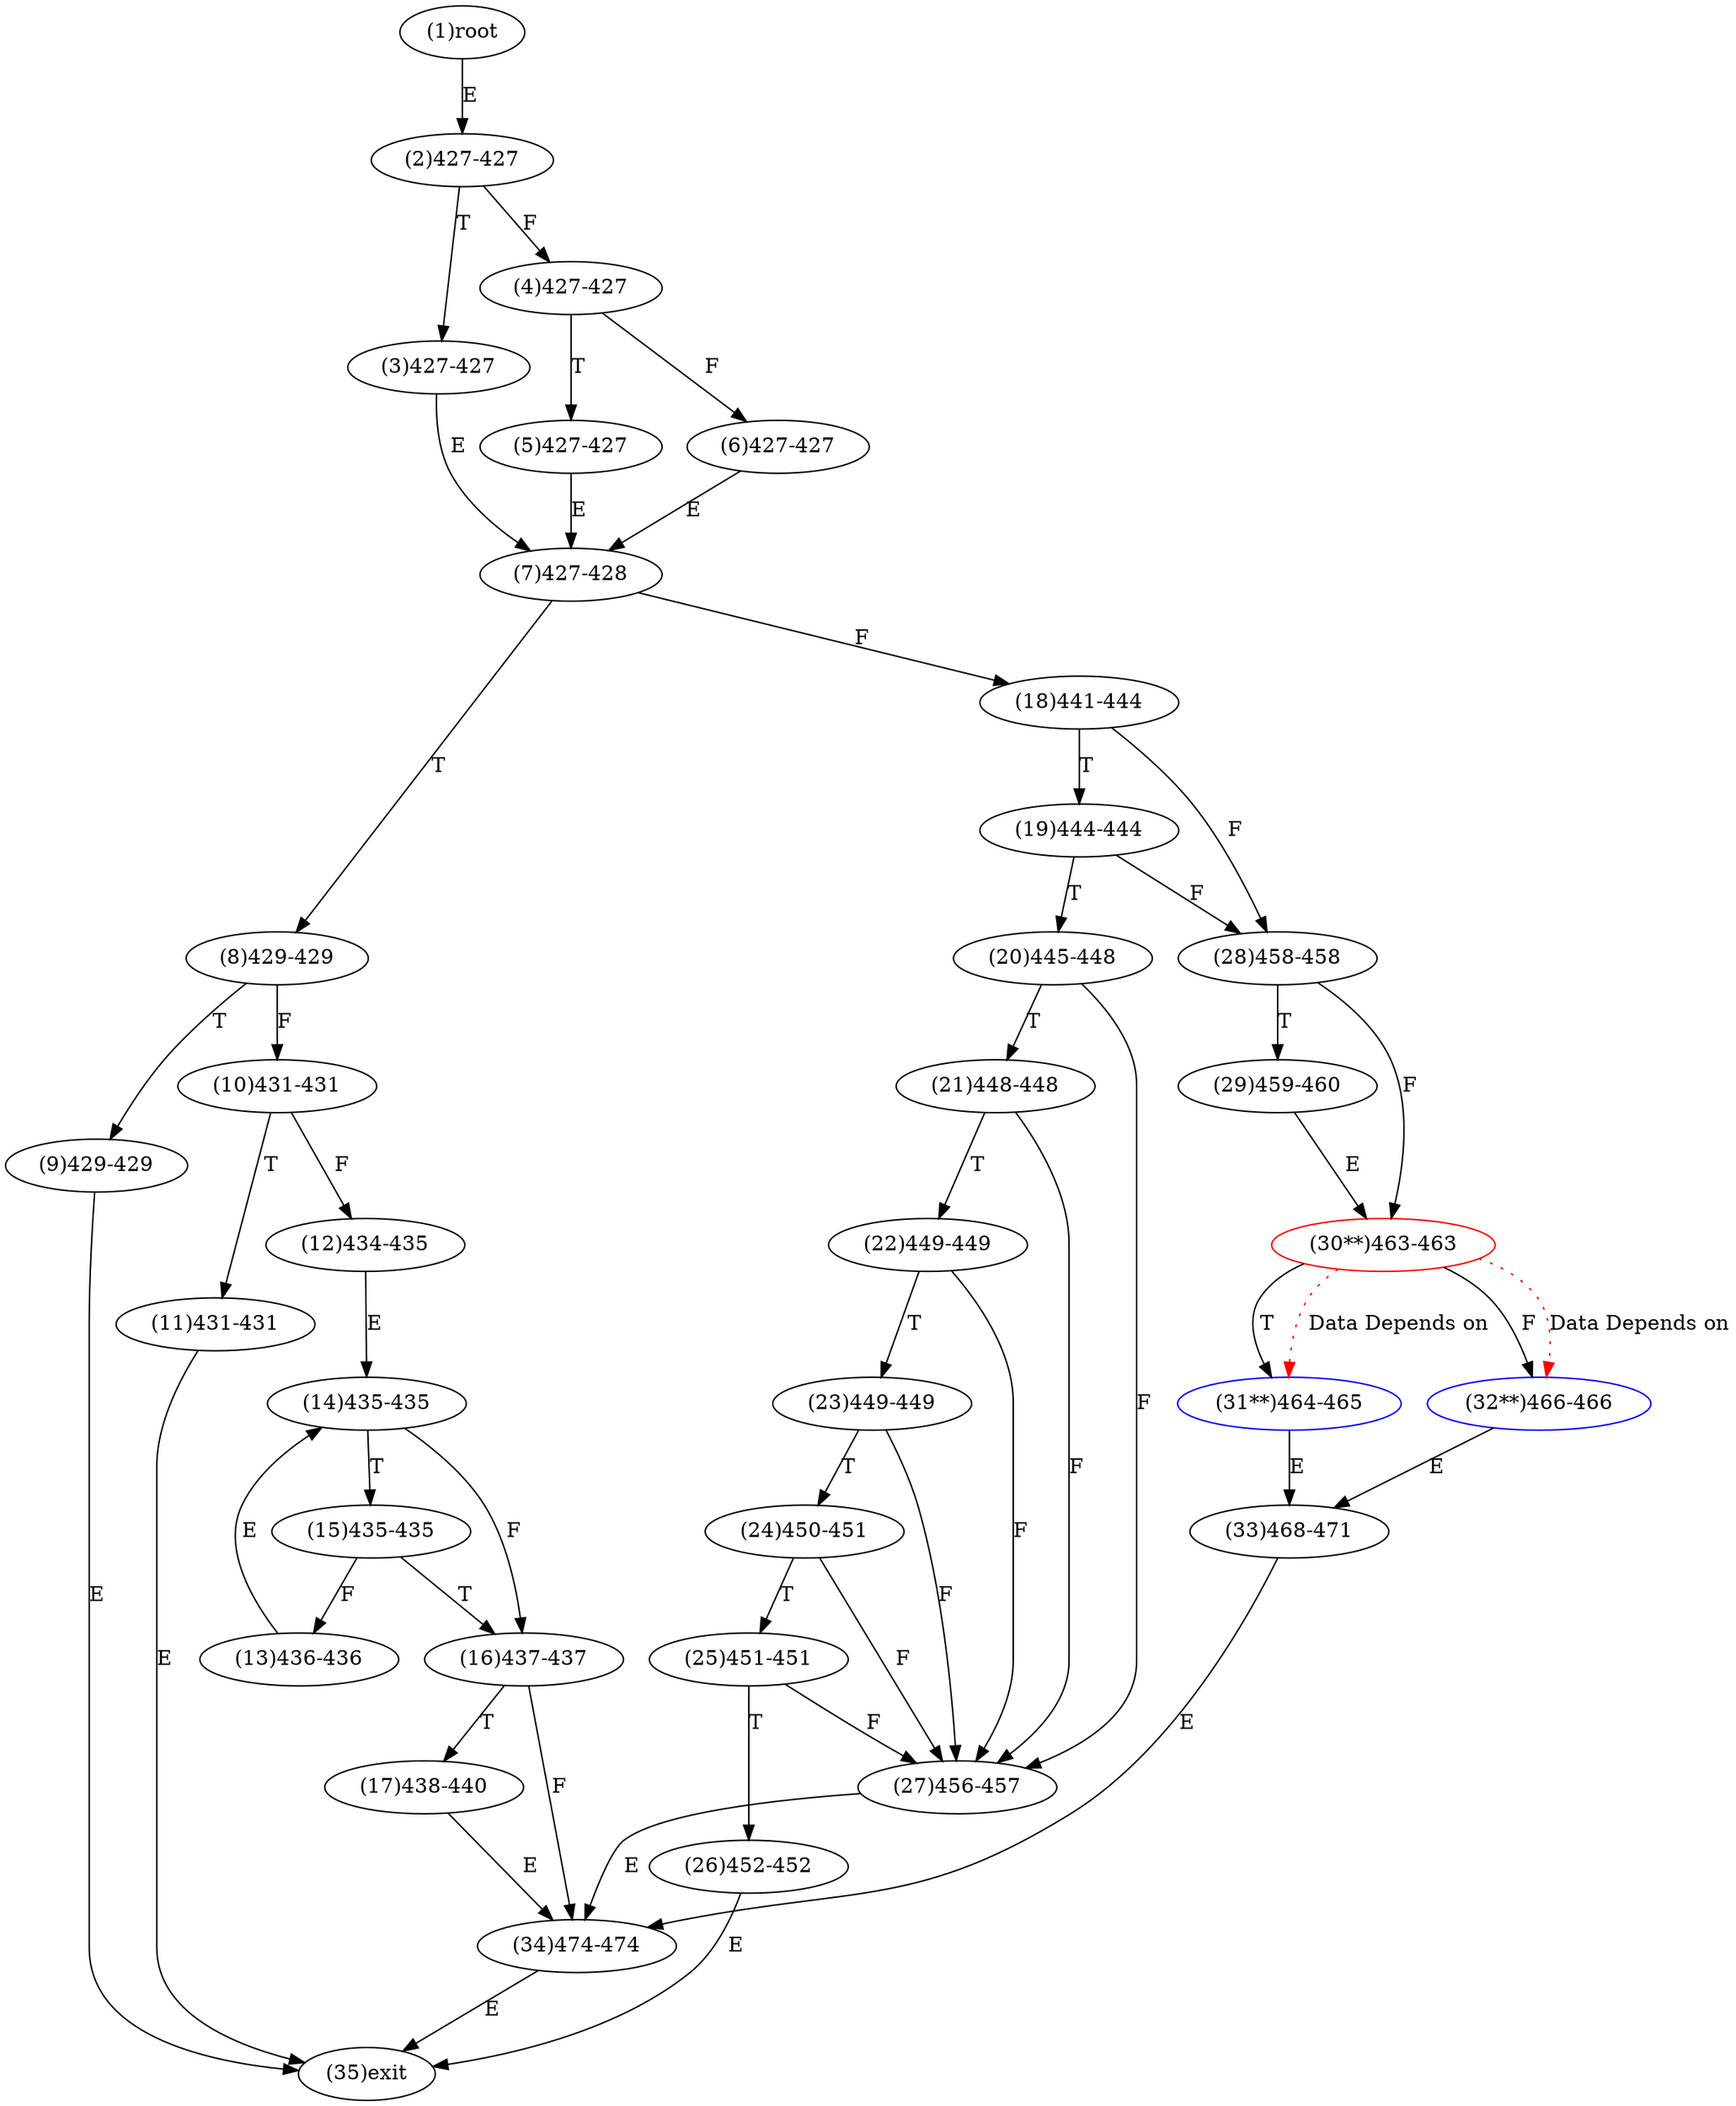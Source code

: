 digraph "" { 
1[ label="(1)root"];
2[ label="(2)427-427"];
3[ label="(3)427-427"];
4[ label="(4)427-427"];
5[ label="(5)427-427"];
6[ label="(6)427-427"];
7[ label="(7)427-428"];
8[ label="(8)429-429"];
9[ label="(9)429-429"];
10[ label="(10)431-431"];
11[ label="(11)431-431"];
12[ label="(12)434-435"];
13[ label="(13)436-436"];
14[ label="(14)435-435"];
15[ label="(15)435-435"];
17[ label="(17)438-440"];
16[ label="(16)437-437"];
19[ label="(19)444-444"];
18[ label="(18)441-444"];
21[ label="(21)448-448"];
20[ label="(20)445-448"];
23[ label="(23)449-449"];
22[ label="(22)449-449"];
25[ label="(25)451-451"];
24[ label="(24)450-451"];
27[ label="(27)456-457"];
26[ label="(26)452-452"];
29[ label="(29)459-460"];
28[ label="(28)458-458"];
31[ label="(31**)464-465",color=blue];
30[ label="(30**)463-463",color=red];
34[ label="(34)474-474"];
35[ label="(35)exit"];
32[ label="(32**)466-466",color=blue];
33[ label="(33)468-471"];
1->2[ label="E"];
2->4[ label="F"];
2->3[ label="T"];
3->7[ label="E"];
4->6[ label="F"];
4->5[ label="T"];
5->7[ label="E"];
6->7[ label="E"];
7->18[ label="F"];
7->8[ label="T"];
8->10[ label="F"];
8->9[ label="T"];
9->35[ label="E"];
10->12[ label="F"];
10->11[ label="T"];
11->35[ label="E"];
12->14[ label="E"];
13->14[ label="E"];
14->16[ label="F"];
14->15[ label="T"];
15->13[ label="F"];
15->16[ label="T"];
16->34[ label="F"];
16->17[ label="T"];
17->34[ label="E"];
18->28[ label="F"];
18->19[ label="T"];
19->28[ label="F"];
19->20[ label="T"];
20->27[ label="F"];
20->21[ label="T"];
21->27[ label="F"];
21->22[ label="T"];
22->27[ label="F"];
22->23[ label="T"];
23->27[ label="F"];
23->24[ label="T"];
24->27[ label="F"];
24->25[ label="T"];
25->27[ label="F"];
25->26[ label="T"];
26->35[ label="E"];
27->34[ label="E"];
28->30[ label="F"];
28->29[ label="T"];
29->30[ label="E"];
30->32[ label="F"];
30->31[ label="T"];
31->33[ label="E"];
32->33[ label="E"];
33->34[ label="E"];
34->35[ label="E"];
30->31[ color="red" label="Data Depends on" style = dotted ];
30->32[ color="red" label="Data Depends on" style = dotted ];
}